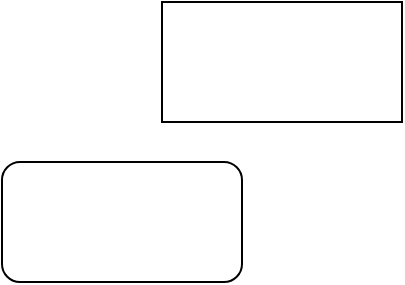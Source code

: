 <mxfile version="13.1.1" type="github">
  <diagram id="_t5cELRK0yHeOBXWscwY" name="第 1 页">
    <mxGraphModel dx="1360" dy="802" grid="1" gridSize="10" guides="1" tooltips="1" connect="1" arrows="1" fold="1" page="1" pageScale="1" pageWidth="850" pageHeight="1100" math="0" shadow="0">
      <root>
        <mxCell id="0" />
        <mxCell id="1" parent="0" />
        <mxCell id="2kwQ5tvHw2tUhte8dQnB-1" value="" style="rounded=1;whiteSpace=wrap;html=1;" vertex="1" parent="1">
          <mxGeometry x="230" y="220" width="120" height="60" as="geometry" />
        </mxCell>
        <mxCell id="2kwQ5tvHw2tUhte8dQnB-2" value="" style="rounded=0;whiteSpace=wrap;html=1;" vertex="1" parent="1">
          <mxGeometry x="310" y="140" width="120" height="60" as="geometry" />
        </mxCell>
      </root>
    </mxGraphModel>
  </diagram>
</mxfile>
